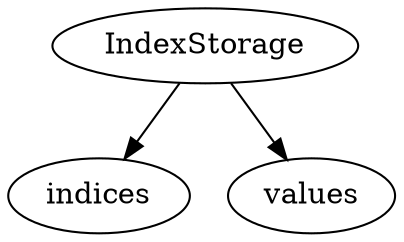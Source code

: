 digraph IndexStorage {
    IndexStorage;
    indices;
    values;

    IndexStorage -> indices;
    IndexStorage -> values;
}
